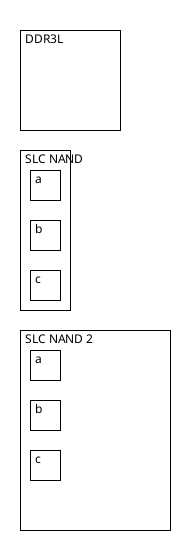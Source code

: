 {
  "sha1": "e48x2xcwa01x8tmlvdmt9q49eruf1vt",
  "insertion": {
    "when": "2024-06-01T09:03:03.953Z",
    "user": "plantuml@gmail.com"
  }
}
@startwire
*DDR3L

*SLC_NAND
	*a [30x30]
	*b [30x30]
	*c [30x30]
	
*SLC_NAND_2 [150x200]
	*a [30x30]
	*b [30x30]
	*c [30x30]
	
@endwire
